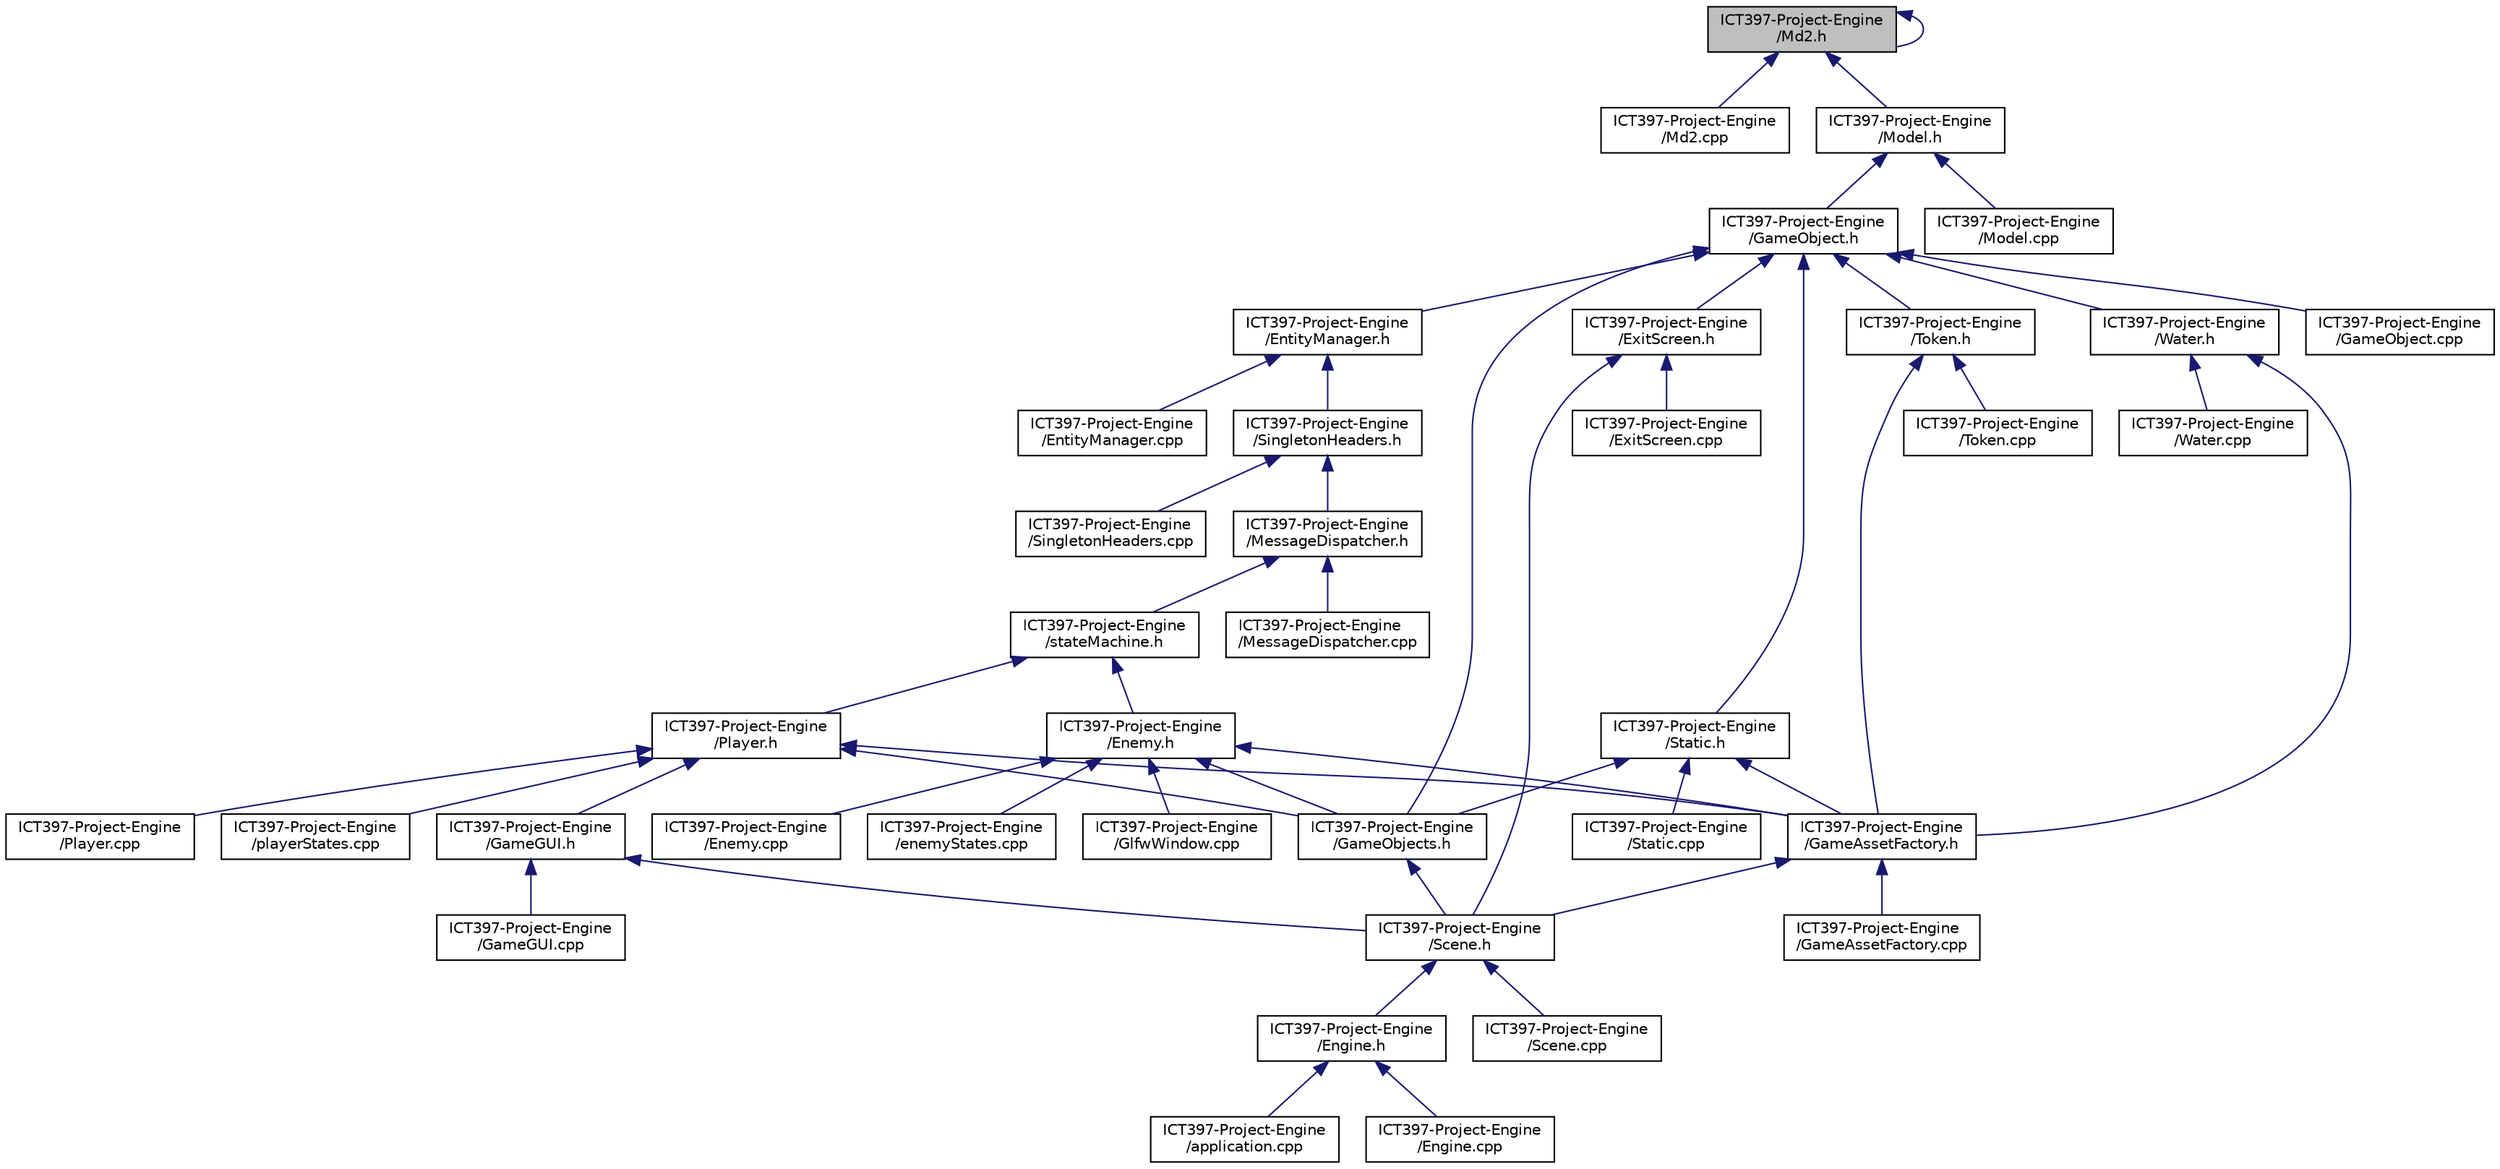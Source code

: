 digraph "ICT397-Project-Engine/Md2.h"
{
 // LATEX_PDF_SIZE
  edge [fontname="Helvetica",fontsize="10",labelfontname="Helvetica",labelfontsize="10"];
  node [fontname="Helvetica",fontsize="10",shape=record];
  Node1 [label="ICT397-Project-Engine\l/Md2.h",height=0.2,width=0.4,color="black", fillcolor="grey75", style="filled", fontcolor="black",tooltip=" "];
  Node1 -> Node2 [dir="back",color="midnightblue",fontsize="10",style="solid"];
  Node2 [label="ICT397-Project-Engine\l/Md2.cpp",height=0.2,width=0.4,color="black", fillcolor="white", style="filled",URL="$_md2_8cpp.html",tooltip=" "];
  Node1 -> Node1 [dir="back",color="midnightblue",fontsize="10",style="solid"];
  Node1 -> Node3 [dir="back",color="midnightblue",fontsize="10",style="solid"];
  Node3 [label="ICT397-Project-Engine\l/Model.h",height=0.2,width=0.4,color="black", fillcolor="white", style="filled",URL="$_model_8h.html",tooltip=" "];
  Node3 -> Node4 [dir="back",color="midnightblue",fontsize="10",style="solid"];
  Node4 [label="ICT397-Project-Engine\l/GameObject.h",height=0.2,width=0.4,color="black", fillcolor="white", style="filled",URL="$_game_object_8h.html",tooltip=" "];
  Node4 -> Node5 [dir="back",color="midnightblue",fontsize="10",style="solid"];
  Node5 [label="ICT397-Project-Engine\l/EntityManager.h",height=0.2,width=0.4,color="black", fillcolor="white", style="filled",URL="$_entity_manager_8h.html",tooltip=" "];
  Node5 -> Node6 [dir="back",color="midnightblue",fontsize="10",style="solid"];
  Node6 [label="ICT397-Project-Engine\l/EntityManager.cpp",height=0.2,width=0.4,color="black", fillcolor="white", style="filled",URL="$_entity_manager_8cpp.html",tooltip=" "];
  Node5 -> Node7 [dir="back",color="midnightblue",fontsize="10",style="solid"];
  Node7 [label="ICT397-Project-Engine\l/SingletonHeaders.h",height=0.2,width=0.4,color="black", fillcolor="white", style="filled",URL="$_singleton_headers_8h.html",tooltip=" "];
  Node7 -> Node8 [dir="back",color="midnightblue",fontsize="10",style="solid"];
  Node8 [label="ICT397-Project-Engine\l/MessageDispatcher.h",height=0.2,width=0.4,color="black", fillcolor="white", style="filled",URL="$_message_dispatcher_8h.html",tooltip=" "];
  Node8 -> Node9 [dir="back",color="midnightblue",fontsize="10",style="solid"];
  Node9 [label="ICT397-Project-Engine\l/MessageDispatcher.cpp",height=0.2,width=0.4,color="black", fillcolor="white", style="filled",URL="$_message_dispatcher_8cpp.html",tooltip=" "];
  Node8 -> Node10 [dir="back",color="midnightblue",fontsize="10",style="solid"];
  Node10 [label="ICT397-Project-Engine\l/stateMachine.h",height=0.2,width=0.4,color="black", fillcolor="white", style="filled",URL="$state_machine_8h.html",tooltip=" "];
  Node10 -> Node11 [dir="back",color="midnightblue",fontsize="10",style="solid"];
  Node11 [label="ICT397-Project-Engine\l/Enemy.h",height=0.2,width=0.4,color="black", fillcolor="white", style="filled",URL="$_enemy_8h.html",tooltip=" "];
  Node11 -> Node12 [dir="back",color="midnightblue",fontsize="10",style="solid"];
  Node12 [label="ICT397-Project-Engine\l/Enemy.cpp",height=0.2,width=0.4,color="black", fillcolor="white", style="filled",URL="$_enemy_8cpp.html",tooltip=" "];
  Node11 -> Node13 [dir="back",color="midnightblue",fontsize="10",style="solid"];
  Node13 [label="ICT397-Project-Engine\l/enemyStates.cpp",height=0.2,width=0.4,color="black", fillcolor="white", style="filled",URL="$enemy_states_8cpp.html",tooltip=" "];
  Node11 -> Node14 [dir="back",color="midnightblue",fontsize="10",style="solid"];
  Node14 [label="ICT397-Project-Engine\l/GameAssetFactory.h",height=0.2,width=0.4,color="black", fillcolor="white", style="filled",URL="$_game_asset_factory_8h.html",tooltip=" "];
  Node14 -> Node15 [dir="back",color="midnightblue",fontsize="10",style="solid"];
  Node15 [label="ICT397-Project-Engine\l/GameAssetFactory.cpp",height=0.2,width=0.4,color="black", fillcolor="white", style="filled",URL="$_game_asset_factory_8cpp.html",tooltip=" "];
  Node14 -> Node16 [dir="back",color="midnightblue",fontsize="10",style="solid"];
  Node16 [label="ICT397-Project-Engine\l/Scene.h",height=0.2,width=0.4,color="black", fillcolor="white", style="filled",URL="$_scene_8h.html",tooltip=" "];
  Node16 -> Node17 [dir="back",color="midnightblue",fontsize="10",style="solid"];
  Node17 [label="ICT397-Project-Engine\l/Engine.h",height=0.2,width=0.4,color="black", fillcolor="white", style="filled",URL="$_engine_8h.html",tooltip=" "];
  Node17 -> Node18 [dir="back",color="midnightblue",fontsize="10",style="solid"];
  Node18 [label="ICT397-Project-Engine\l/application.cpp",height=0.2,width=0.4,color="black", fillcolor="white", style="filled",URL="$application_8cpp.html",tooltip=" "];
  Node17 -> Node19 [dir="back",color="midnightblue",fontsize="10",style="solid"];
  Node19 [label="ICT397-Project-Engine\l/Engine.cpp",height=0.2,width=0.4,color="black", fillcolor="white", style="filled",URL="$_engine_8cpp.html",tooltip=" "];
  Node16 -> Node20 [dir="back",color="midnightblue",fontsize="10",style="solid"];
  Node20 [label="ICT397-Project-Engine\l/Scene.cpp",height=0.2,width=0.4,color="black", fillcolor="white", style="filled",URL="$_scene_8cpp.html",tooltip=" "];
  Node11 -> Node21 [dir="back",color="midnightblue",fontsize="10",style="solid"];
  Node21 [label="ICT397-Project-Engine\l/GameObjects.h",height=0.2,width=0.4,color="black", fillcolor="white", style="filled",URL="$_game_objects_8h.html",tooltip=" "];
  Node21 -> Node16 [dir="back",color="midnightblue",fontsize="10",style="solid"];
  Node11 -> Node22 [dir="back",color="midnightblue",fontsize="10",style="solid"];
  Node22 [label="ICT397-Project-Engine\l/GlfwWindow.cpp",height=0.2,width=0.4,color="black", fillcolor="white", style="filled",URL="$_glfw_window_8cpp.html",tooltip=" "];
  Node10 -> Node23 [dir="back",color="midnightblue",fontsize="10",style="solid"];
  Node23 [label="ICT397-Project-Engine\l/Player.h",height=0.2,width=0.4,color="black", fillcolor="white", style="filled",URL="$_player_8h.html",tooltip=" "];
  Node23 -> Node14 [dir="back",color="midnightblue",fontsize="10",style="solid"];
  Node23 -> Node24 [dir="back",color="midnightblue",fontsize="10",style="solid"];
  Node24 [label="ICT397-Project-Engine\l/GameGUI.h",height=0.2,width=0.4,color="black", fillcolor="white", style="filled",URL="$_game_g_u_i_8h.html",tooltip=" "];
  Node24 -> Node25 [dir="back",color="midnightblue",fontsize="10",style="solid"];
  Node25 [label="ICT397-Project-Engine\l/GameGUI.cpp",height=0.2,width=0.4,color="black", fillcolor="white", style="filled",URL="$_game_g_u_i_8cpp.html",tooltip=" "];
  Node24 -> Node16 [dir="back",color="midnightblue",fontsize="10",style="solid"];
  Node23 -> Node21 [dir="back",color="midnightblue",fontsize="10",style="solid"];
  Node23 -> Node26 [dir="back",color="midnightblue",fontsize="10",style="solid"];
  Node26 [label="ICT397-Project-Engine\l/Player.cpp",height=0.2,width=0.4,color="black", fillcolor="white", style="filled",URL="$_player_8cpp.html",tooltip=" "];
  Node23 -> Node27 [dir="back",color="midnightblue",fontsize="10",style="solid"];
  Node27 [label="ICT397-Project-Engine\l/playerStates.cpp",height=0.2,width=0.4,color="black", fillcolor="white", style="filled",URL="$player_states_8cpp.html",tooltip=" "];
  Node7 -> Node28 [dir="back",color="midnightblue",fontsize="10",style="solid"];
  Node28 [label="ICT397-Project-Engine\l/SingletonHeaders.cpp",height=0.2,width=0.4,color="black", fillcolor="white", style="filled",URL="$_singleton_headers_8cpp.html",tooltip=" "];
  Node4 -> Node29 [dir="back",color="midnightblue",fontsize="10",style="solid"];
  Node29 [label="ICT397-Project-Engine\l/ExitScreen.h",height=0.2,width=0.4,color="black", fillcolor="white", style="filled",URL="$_exit_screen_8h.html",tooltip=" "];
  Node29 -> Node30 [dir="back",color="midnightblue",fontsize="10",style="solid"];
  Node30 [label="ICT397-Project-Engine\l/ExitScreen.cpp",height=0.2,width=0.4,color="black", fillcolor="white", style="filled",URL="$_exit_screen_8cpp.html",tooltip=" "];
  Node29 -> Node16 [dir="back",color="midnightblue",fontsize="10",style="solid"];
  Node4 -> Node31 [dir="back",color="midnightblue",fontsize="10",style="solid"];
  Node31 [label="ICT397-Project-Engine\l/GameObject.cpp",height=0.2,width=0.4,color="black", fillcolor="white", style="filled",URL="$_game_object_8cpp.html",tooltip=" "];
  Node4 -> Node21 [dir="back",color="midnightblue",fontsize="10",style="solid"];
  Node4 -> Node32 [dir="back",color="midnightblue",fontsize="10",style="solid"];
  Node32 [label="ICT397-Project-Engine\l/Static.h",height=0.2,width=0.4,color="black", fillcolor="white", style="filled",URL="$_static_8h.html",tooltip=" "];
  Node32 -> Node14 [dir="back",color="midnightblue",fontsize="10",style="solid"];
  Node32 -> Node21 [dir="back",color="midnightblue",fontsize="10",style="solid"];
  Node32 -> Node33 [dir="back",color="midnightblue",fontsize="10",style="solid"];
  Node33 [label="ICT397-Project-Engine\l/Static.cpp",height=0.2,width=0.4,color="black", fillcolor="white", style="filled",URL="$_static_8cpp.html",tooltip=" "];
  Node4 -> Node34 [dir="back",color="midnightblue",fontsize="10",style="solid"];
  Node34 [label="ICT397-Project-Engine\l/Token.h",height=0.2,width=0.4,color="black", fillcolor="white", style="filled",URL="$_token_8h.html",tooltip=" "];
  Node34 -> Node14 [dir="back",color="midnightblue",fontsize="10",style="solid"];
  Node34 -> Node35 [dir="back",color="midnightblue",fontsize="10",style="solid"];
  Node35 [label="ICT397-Project-Engine\l/Token.cpp",height=0.2,width=0.4,color="black", fillcolor="white", style="filled",URL="$_token_8cpp.html",tooltip=" "];
  Node4 -> Node36 [dir="back",color="midnightblue",fontsize="10",style="solid"];
  Node36 [label="ICT397-Project-Engine\l/Water.h",height=0.2,width=0.4,color="black", fillcolor="white", style="filled",URL="$_water_8h.html",tooltip=" "];
  Node36 -> Node14 [dir="back",color="midnightblue",fontsize="10",style="solid"];
  Node36 -> Node37 [dir="back",color="midnightblue",fontsize="10",style="solid"];
  Node37 [label="ICT397-Project-Engine\l/Water.cpp",height=0.2,width=0.4,color="black", fillcolor="white", style="filled",URL="$_water_8cpp.html",tooltip=" "];
  Node3 -> Node38 [dir="back",color="midnightblue",fontsize="10",style="solid"];
  Node38 [label="ICT397-Project-Engine\l/Model.cpp",height=0.2,width=0.4,color="black", fillcolor="white", style="filled",URL="$_model_8cpp.html",tooltip=" "];
}
